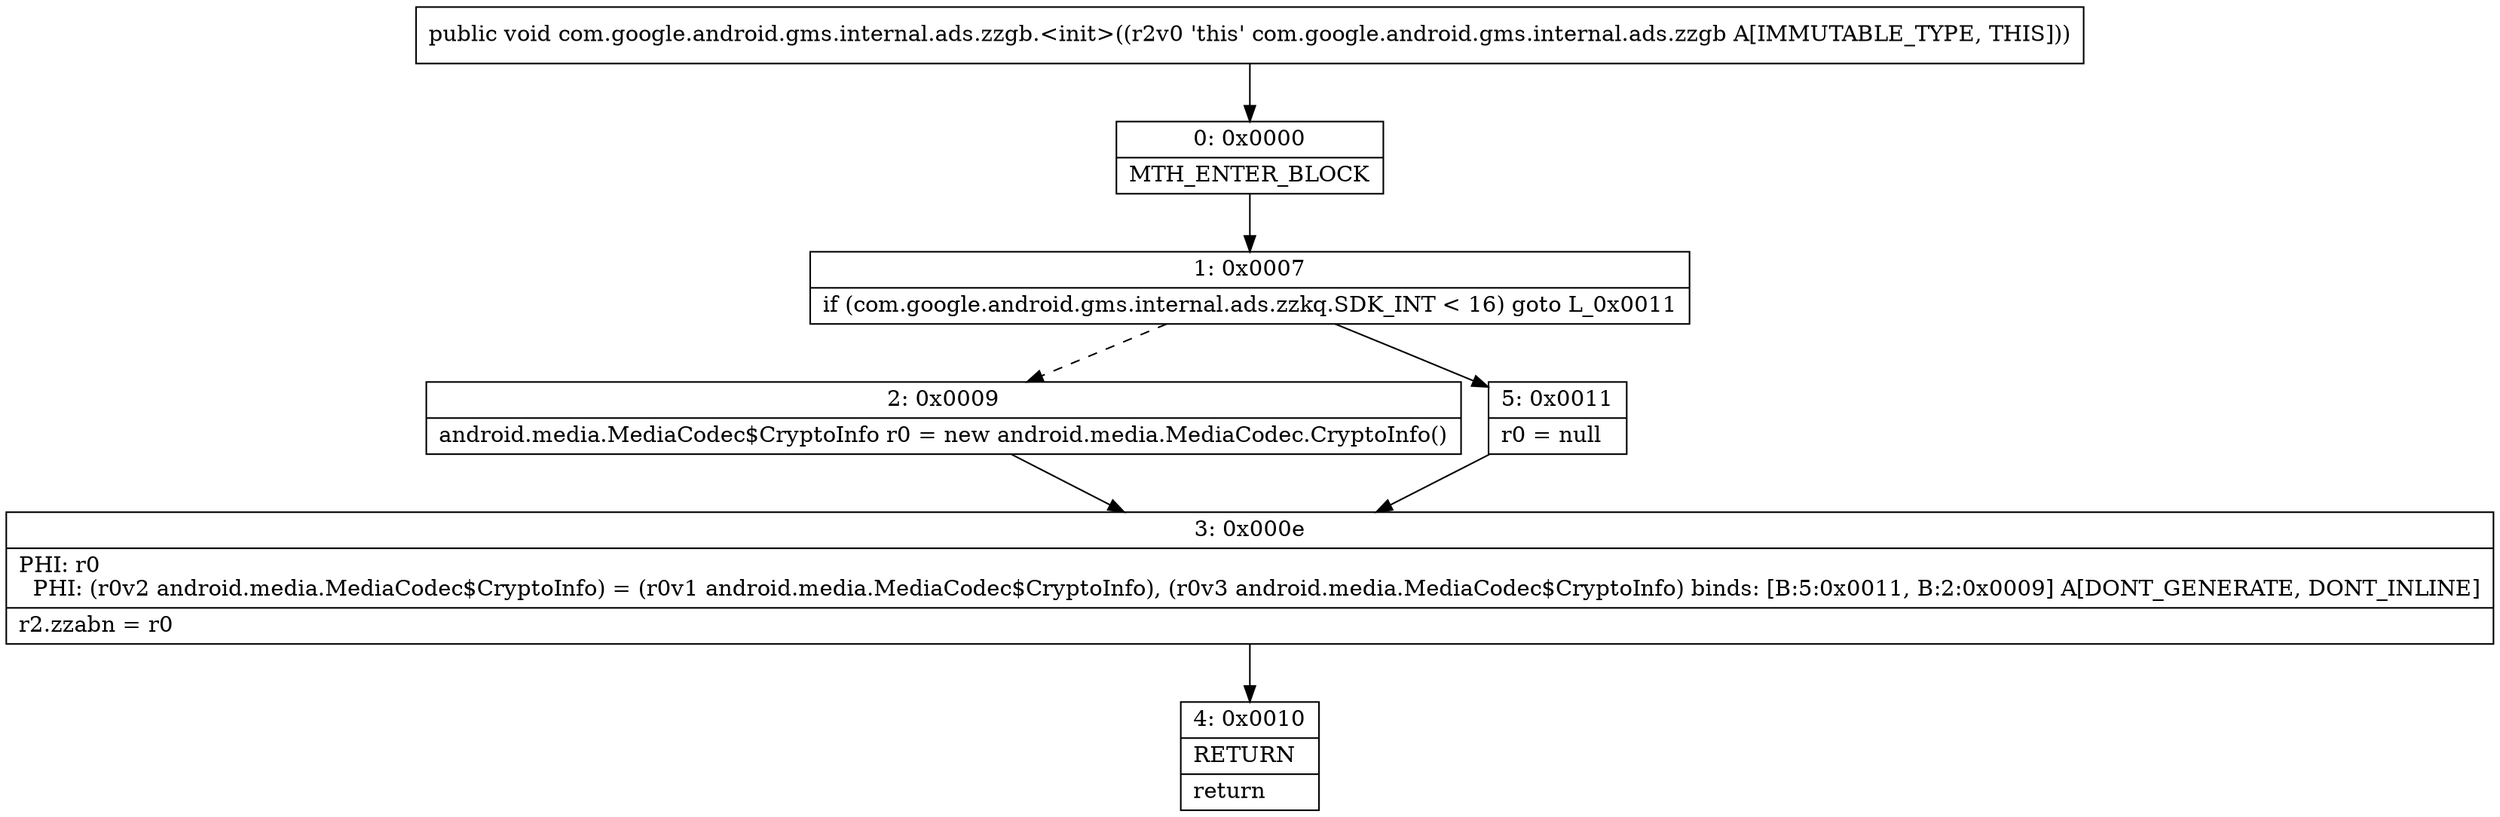 digraph "CFG forcom.google.android.gms.internal.ads.zzgb.\<init\>()V" {
Node_0 [shape=record,label="{0\:\ 0x0000|MTH_ENTER_BLOCK\l}"];
Node_1 [shape=record,label="{1\:\ 0x0007|if (com.google.android.gms.internal.ads.zzkq.SDK_INT \< 16) goto L_0x0011\l}"];
Node_2 [shape=record,label="{2\:\ 0x0009|android.media.MediaCodec$CryptoInfo r0 = new android.media.MediaCodec.CryptoInfo()\l}"];
Node_3 [shape=record,label="{3\:\ 0x000e|PHI: r0 \l  PHI: (r0v2 android.media.MediaCodec$CryptoInfo) = (r0v1 android.media.MediaCodec$CryptoInfo), (r0v3 android.media.MediaCodec$CryptoInfo) binds: [B:5:0x0011, B:2:0x0009] A[DONT_GENERATE, DONT_INLINE]\l|r2.zzabn = r0\l}"];
Node_4 [shape=record,label="{4\:\ 0x0010|RETURN\l|return\l}"];
Node_5 [shape=record,label="{5\:\ 0x0011|r0 = null\l}"];
MethodNode[shape=record,label="{public void com.google.android.gms.internal.ads.zzgb.\<init\>((r2v0 'this' com.google.android.gms.internal.ads.zzgb A[IMMUTABLE_TYPE, THIS])) }"];
MethodNode -> Node_0;
Node_0 -> Node_1;
Node_1 -> Node_2[style=dashed];
Node_1 -> Node_5;
Node_2 -> Node_3;
Node_3 -> Node_4;
Node_5 -> Node_3;
}

